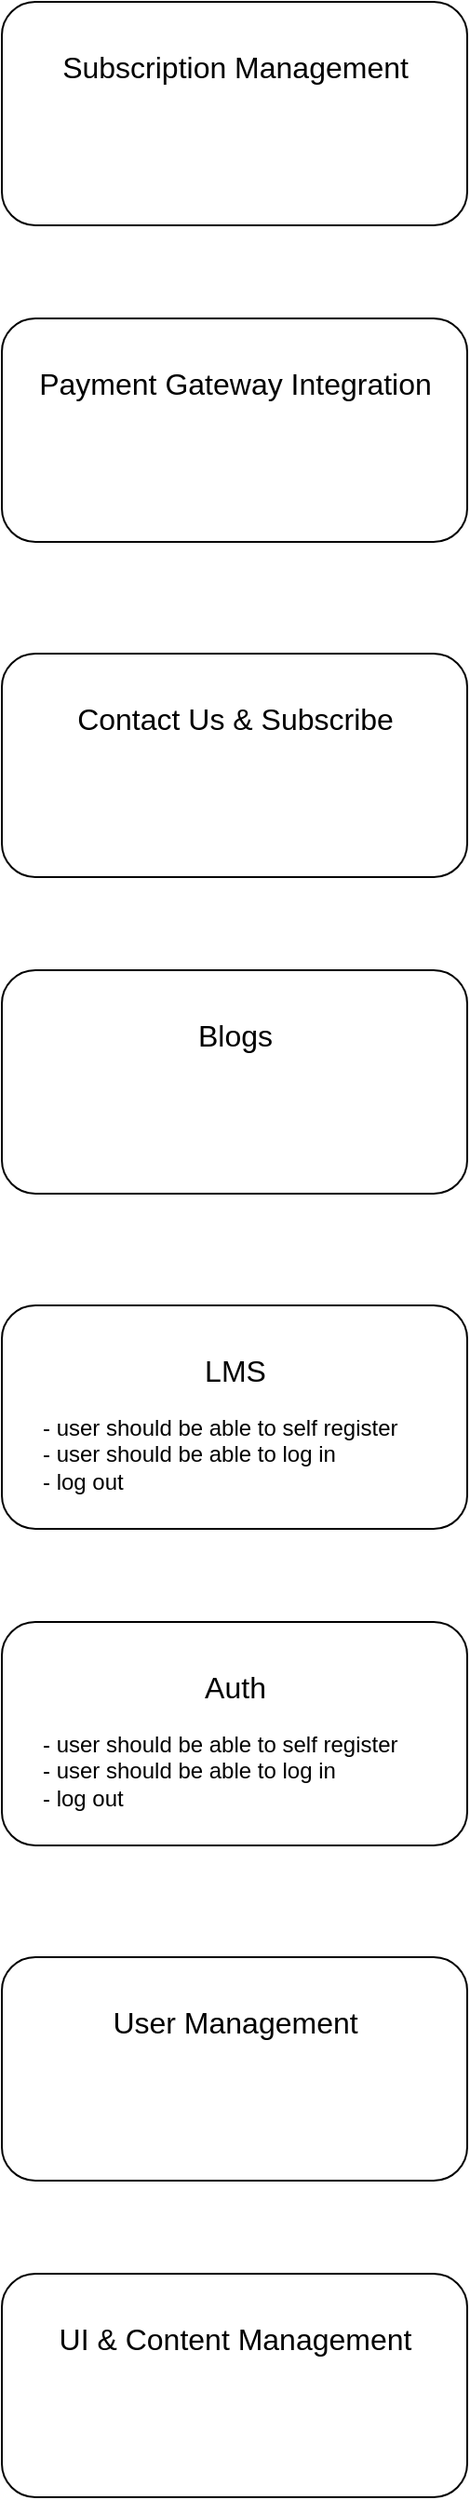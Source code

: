 <mxfile version="27.1.6">
  <diagram name="Page-1" id="7OqLYDZY5_7IbWKKEerW">
    <mxGraphModel dx="4132" dy="2820" grid="1" gridSize="10" guides="1" tooltips="1" connect="1" arrows="1" fold="1" page="1" pageScale="1" pageWidth="850" pageHeight="1100" math="0" shadow="0">
      <root>
        <mxCell id="0" />
        <mxCell id="1" parent="0" />
        <mxCell id="gd6nRbizDPKqp0zHeRMK-1" value="" style="rounded=1;whiteSpace=wrap;html=1;" parent="1" vertex="1">
          <mxGeometry x="550" y="40" width="250" height="120" as="geometry" />
        </mxCell>
        <mxCell id="gd6nRbizDPKqp0zHeRMK-2" value="&lt;font style=&quot;font-size: 16px;&quot;&gt;Auth&lt;/font&gt;" style="text;html=1;align=center;verticalAlign=middle;resizable=0;points=[];autosize=1;strokeColor=none;fillColor=none;" parent="1" vertex="1">
          <mxGeometry x="645" y="60" width="60" height="30" as="geometry" />
        </mxCell>
        <mxCell id="gd6nRbizDPKqp0zHeRMK-3" value="- user should be able to self register&lt;div&gt;- user should be able to log in&lt;/div&gt;&lt;div&gt;- log out&lt;/div&gt;" style="text;html=1;align=left;verticalAlign=middle;resizable=0;points=[];autosize=1;strokeColor=none;fillColor=none;" parent="1" vertex="1">
          <mxGeometry x="570" y="90" width="210" height="60" as="geometry" />
        </mxCell>
        <mxCell id="h65bbhQGdJAUUI7zXYH0-1" value="" style="group" vertex="1" connectable="0" parent="1">
          <mxGeometry x="550" y="-130" width="250" height="120" as="geometry" />
        </mxCell>
        <mxCell id="gd6nRbizDPKqp0zHeRMK-4" value="" style="rounded=1;whiteSpace=wrap;html=1;" parent="h65bbhQGdJAUUI7zXYH0-1" vertex="1">
          <mxGeometry width="250" height="120" as="geometry" />
        </mxCell>
        <mxCell id="gd6nRbizDPKqp0zHeRMK-5" value="&lt;font style=&quot;font-size: 16px;&quot;&gt;LMS&lt;/font&gt;" style="text;html=1;align=center;verticalAlign=middle;resizable=0;points=[];autosize=1;strokeColor=none;fillColor=none;" parent="h65bbhQGdJAUUI7zXYH0-1" vertex="1">
          <mxGeometry x="95" y="20" width="60" height="30" as="geometry" />
        </mxCell>
        <mxCell id="gd6nRbizDPKqp0zHeRMK-6" value="- user should be able to self register&lt;div&gt;- user should be able to log in&lt;/div&gt;&lt;div&gt;- log out&lt;/div&gt;" style="text;html=1;align=left;verticalAlign=middle;resizable=0;points=[];autosize=1;strokeColor=none;fillColor=none;" parent="h65bbhQGdJAUUI7zXYH0-1" vertex="1">
          <mxGeometry x="20" y="50" width="210" height="60" as="geometry" />
        </mxCell>
        <mxCell id="h65bbhQGdJAUUI7zXYH0-2" value="" style="group" vertex="1" connectable="0" parent="1">
          <mxGeometry x="550" y="-310" width="250" height="120" as="geometry" />
        </mxCell>
        <mxCell id="h65bbhQGdJAUUI7zXYH0-3" value="" style="rounded=1;whiteSpace=wrap;html=1;" vertex="1" parent="h65bbhQGdJAUUI7zXYH0-2">
          <mxGeometry width="250" height="120" as="geometry" />
        </mxCell>
        <mxCell id="h65bbhQGdJAUUI7zXYH0-4" value="&lt;font style=&quot;font-size: 16px;&quot;&gt;Blogs&lt;/font&gt;" style="text;html=1;align=center;verticalAlign=middle;resizable=0;points=[];autosize=1;strokeColor=none;fillColor=none;" vertex="1" parent="h65bbhQGdJAUUI7zXYH0-2">
          <mxGeometry x="95" y="20" width="60" height="30" as="geometry" />
        </mxCell>
        <mxCell id="h65bbhQGdJAUUI7zXYH0-6" value="" style="group" vertex="1" connectable="0" parent="1">
          <mxGeometry x="550" y="-480" width="250" height="120" as="geometry" />
        </mxCell>
        <mxCell id="h65bbhQGdJAUUI7zXYH0-7" value="" style="rounded=1;whiteSpace=wrap;html=1;" vertex="1" parent="h65bbhQGdJAUUI7zXYH0-6">
          <mxGeometry width="250" height="120" as="geometry" />
        </mxCell>
        <mxCell id="h65bbhQGdJAUUI7zXYH0-8" value="&lt;font style=&quot;font-size: 16px;&quot;&gt;Contact Us &amp;amp; Subscribe&lt;/font&gt;" style="text;html=1;align=center;verticalAlign=middle;resizable=0;points=[];autosize=1;strokeColor=none;fillColor=none;" vertex="1" parent="h65bbhQGdJAUUI7zXYH0-6">
          <mxGeometry x="30" y="20" width="190" height="30" as="geometry" />
        </mxCell>
        <mxCell id="h65bbhQGdJAUUI7zXYH0-10" value="" style="group" vertex="1" connectable="0" parent="1">
          <mxGeometry x="550" y="-660" width="250" height="120" as="geometry" />
        </mxCell>
        <mxCell id="h65bbhQGdJAUUI7zXYH0-11" value="" style="rounded=1;whiteSpace=wrap;html=1;" vertex="1" parent="h65bbhQGdJAUUI7zXYH0-10">
          <mxGeometry width="250" height="120" as="geometry" />
        </mxCell>
        <mxCell id="h65bbhQGdJAUUI7zXYH0-12" value="&lt;font style=&quot;font-size: 16px;&quot;&gt;Payment Gateway Integration&lt;/font&gt;" style="text;html=1;align=center;verticalAlign=middle;resizable=0;points=[];autosize=1;strokeColor=none;fillColor=none;" vertex="1" parent="h65bbhQGdJAUUI7zXYH0-10">
          <mxGeometry x="10" y="20" width="230" height="30" as="geometry" />
        </mxCell>
        <mxCell id="h65bbhQGdJAUUI7zXYH0-14" value="" style="group" vertex="1" connectable="0" parent="1">
          <mxGeometry x="550" y="-830" width="250" height="120" as="geometry" />
        </mxCell>
        <mxCell id="h65bbhQGdJAUUI7zXYH0-15" value="" style="rounded=1;whiteSpace=wrap;html=1;" vertex="1" parent="h65bbhQGdJAUUI7zXYH0-14">
          <mxGeometry width="250" height="120" as="geometry" />
        </mxCell>
        <mxCell id="h65bbhQGdJAUUI7zXYH0-16" value="&lt;font style=&quot;font-size: 16px;&quot;&gt;Subscription Management&lt;/font&gt;" style="text;html=1;align=center;verticalAlign=middle;resizable=0;points=[];autosize=1;strokeColor=none;fillColor=none;" vertex="1" parent="h65bbhQGdJAUUI7zXYH0-14">
          <mxGeometry x="20" y="20" width="210" height="30" as="geometry" />
        </mxCell>
        <mxCell id="h65bbhQGdJAUUI7zXYH0-17" value="" style="group" vertex="1" connectable="0" parent="1">
          <mxGeometry x="550" y="220" width="250" height="120" as="geometry" />
        </mxCell>
        <mxCell id="h65bbhQGdJAUUI7zXYH0-18" value="" style="rounded=1;whiteSpace=wrap;html=1;" vertex="1" parent="h65bbhQGdJAUUI7zXYH0-17">
          <mxGeometry width="250" height="120" as="geometry" />
        </mxCell>
        <mxCell id="h65bbhQGdJAUUI7zXYH0-19" value="&lt;font style=&quot;font-size: 16px;&quot;&gt;User Management&lt;/font&gt;" style="text;html=1;align=center;verticalAlign=middle;resizable=0;points=[];autosize=1;strokeColor=none;fillColor=none;" vertex="1" parent="h65bbhQGdJAUUI7zXYH0-17">
          <mxGeometry x="45" y="20" width="160" height="30" as="geometry" />
        </mxCell>
        <mxCell id="h65bbhQGdJAUUI7zXYH0-20" value="" style="group" vertex="1" connectable="0" parent="1">
          <mxGeometry x="550" y="390" width="250" height="120" as="geometry" />
        </mxCell>
        <mxCell id="h65bbhQGdJAUUI7zXYH0-21" value="" style="rounded=1;whiteSpace=wrap;html=1;" vertex="1" parent="h65bbhQGdJAUUI7zXYH0-20">
          <mxGeometry width="250" height="120" as="geometry" />
        </mxCell>
        <mxCell id="h65bbhQGdJAUUI7zXYH0-22" value="&lt;font style=&quot;font-size: 16px;&quot;&gt;UI &amp;amp; Content Management&lt;/font&gt;" style="text;html=1;align=center;verticalAlign=middle;resizable=0;points=[];autosize=1;strokeColor=none;fillColor=none;" vertex="1" parent="h65bbhQGdJAUUI7zXYH0-20">
          <mxGeometry x="20" y="20" width="210" height="30" as="geometry" />
        </mxCell>
      </root>
    </mxGraphModel>
  </diagram>
</mxfile>
